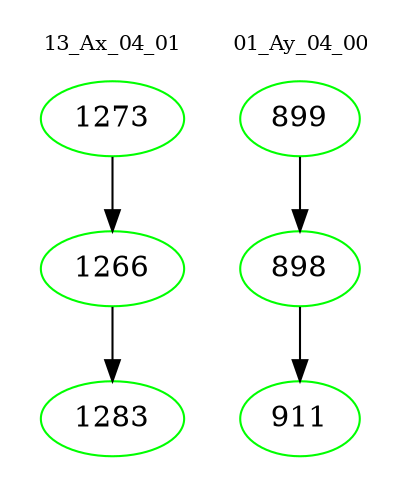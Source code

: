 digraph{
subgraph cluster_0 {
color = white
label = "13_Ax_04_01";
fontsize=10;
T0_1273 [label="1273", color="green"]
T0_1273 -> T0_1266 [color="black"]
T0_1266 [label="1266", color="green"]
T0_1266 -> T0_1283 [color="black"]
T0_1283 [label="1283", color="green"]
}
subgraph cluster_1 {
color = white
label = "01_Ay_04_00";
fontsize=10;
T1_899 [label="899", color="green"]
T1_899 -> T1_898 [color="black"]
T1_898 [label="898", color="green"]
T1_898 -> T1_911 [color="black"]
T1_911 [label="911", color="green"]
}
}
